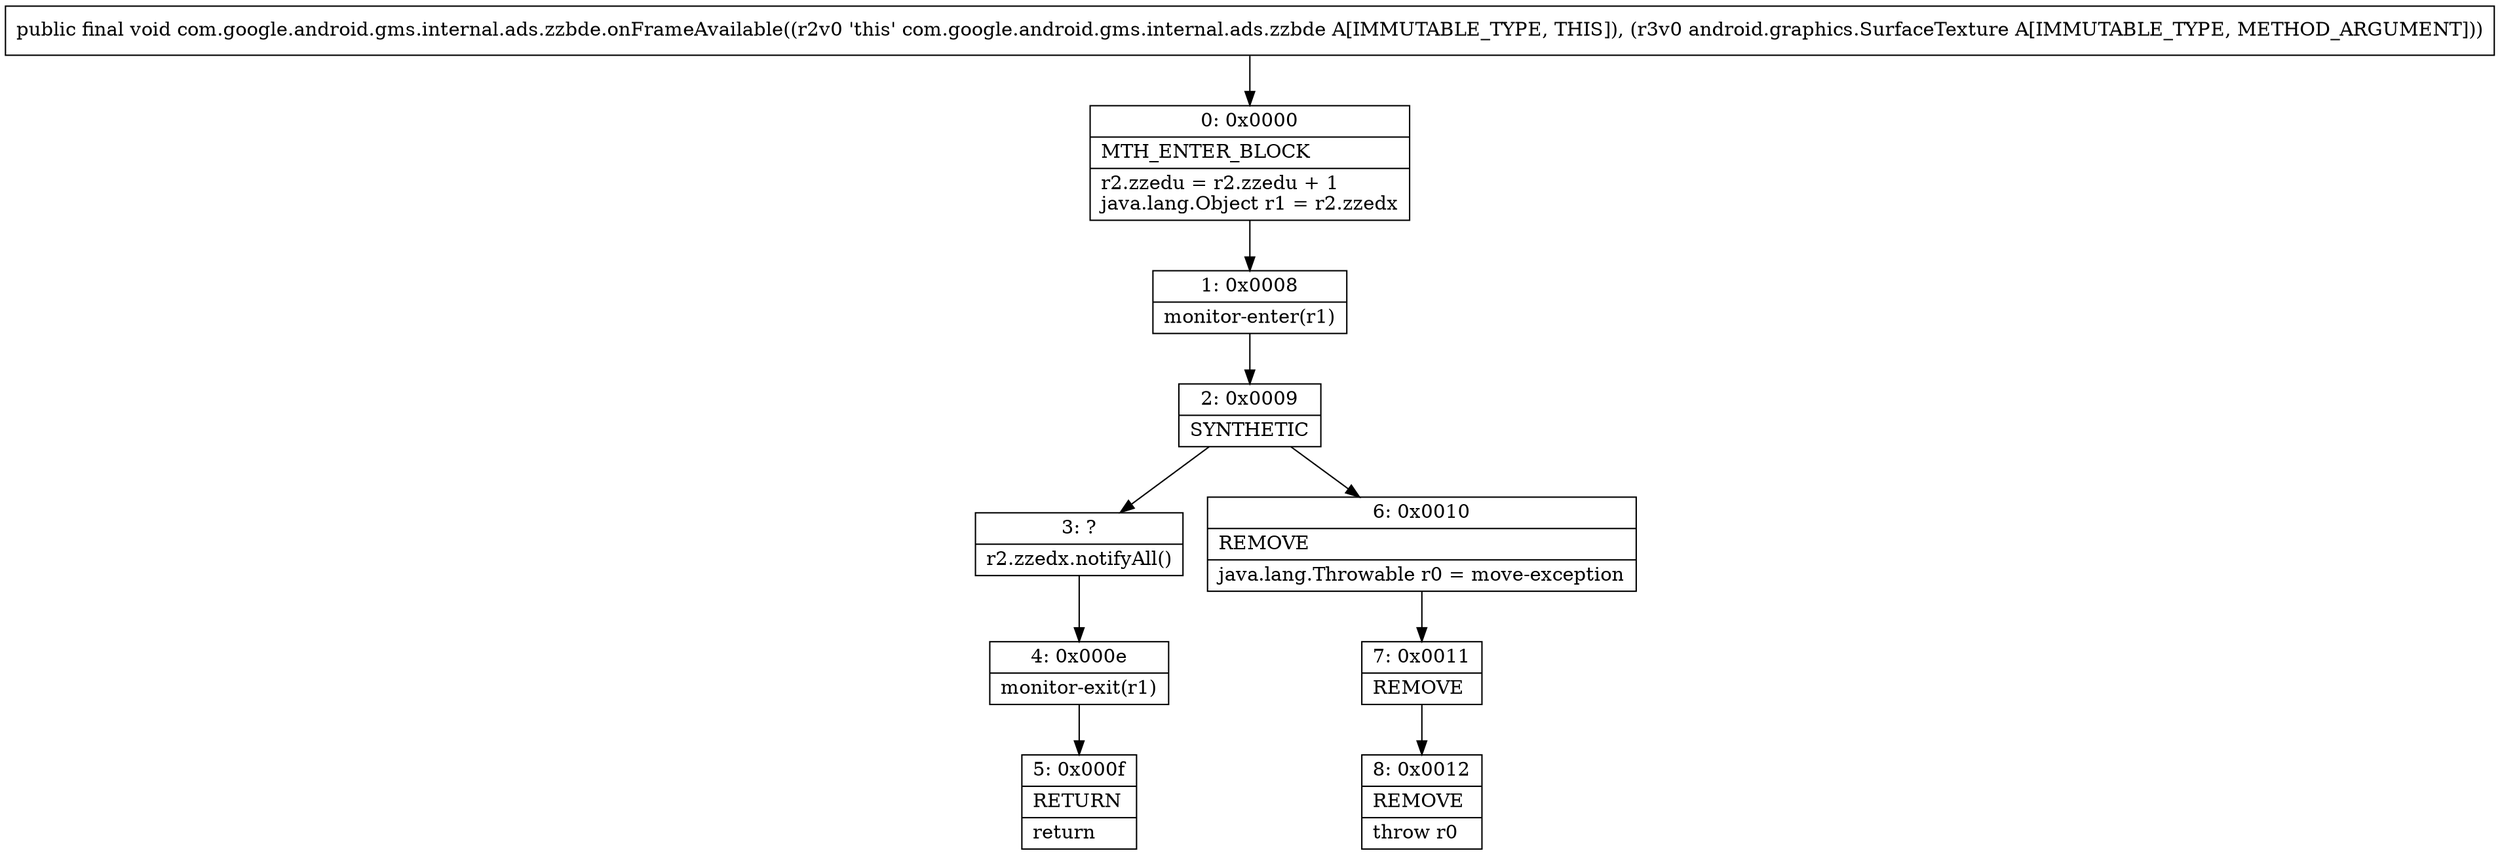 digraph "CFG forcom.google.android.gms.internal.ads.zzbde.onFrameAvailable(Landroid\/graphics\/SurfaceTexture;)V" {
Node_0 [shape=record,label="{0\:\ 0x0000|MTH_ENTER_BLOCK\l|r2.zzedu = r2.zzedu + 1\ljava.lang.Object r1 = r2.zzedx\l}"];
Node_1 [shape=record,label="{1\:\ 0x0008|monitor\-enter(r1)\l}"];
Node_2 [shape=record,label="{2\:\ 0x0009|SYNTHETIC\l}"];
Node_3 [shape=record,label="{3\:\ ?|r2.zzedx.notifyAll()\l}"];
Node_4 [shape=record,label="{4\:\ 0x000e|monitor\-exit(r1)\l}"];
Node_5 [shape=record,label="{5\:\ 0x000f|RETURN\l|return\l}"];
Node_6 [shape=record,label="{6\:\ 0x0010|REMOVE\l|java.lang.Throwable r0 = move\-exception\l}"];
Node_7 [shape=record,label="{7\:\ 0x0011|REMOVE\l}"];
Node_8 [shape=record,label="{8\:\ 0x0012|REMOVE\l|throw r0\l}"];
MethodNode[shape=record,label="{public final void com.google.android.gms.internal.ads.zzbde.onFrameAvailable((r2v0 'this' com.google.android.gms.internal.ads.zzbde A[IMMUTABLE_TYPE, THIS]), (r3v0 android.graphics.SurfaceTexture A[IMMUTABLE_TYPE, METHOD_ARGUMENT])) }"];
MethodNode -> Node_0;
Node_0 -> Node_1;
Node_1 -> Node_2;
Node_2 -> Node_3;
Node_2 -> Node_6;
Node_3 -> Node_4;
Node_4 -> Node_5;
Node_6 -> Node_7;
Node_7 -> Node_8;
}

